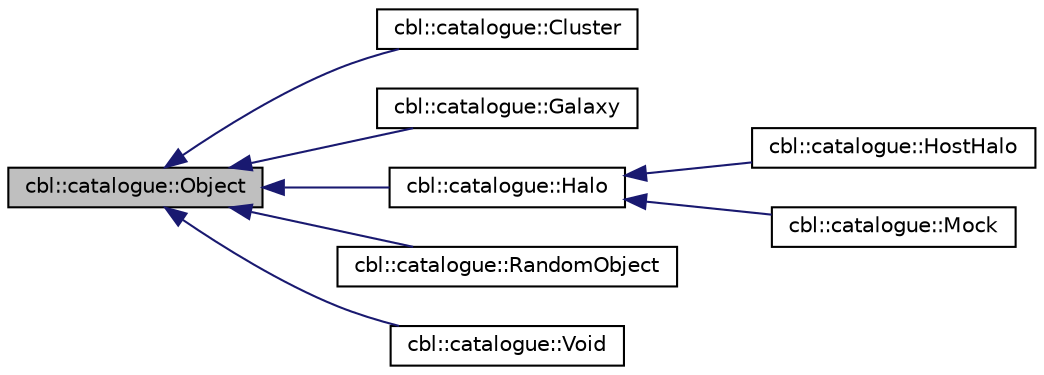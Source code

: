 digraph "cbl::catalogue::Object"
{
  edge [fontname="Helvetica",fontsize="10",labelfontname="Helvetica",labelfontsize="10"];
  node [fontname="Helvetica",fontsize="10",shape=record];
  rankdir="LR";
  Node0 [label="cbl::catalogue::Object",height=0.2,width=0.4,color="black", fillcolor="grey75", style="filled", fontcolor="black"];
  Node0 -> Node1 [dir="back",color="midnightblue",fontsize="10",style="solid",fontname="Helvetica"];
  Node1 [label="cbl::catalogue::Cluster",height=0.2,width=0.4,color="black", fillcolor="white", style="filled",URL="$d9/db7/classcbl_1_1catalogue_1_1Cluster.html",tooltip="The class Cluster. "];
  Node0 -> Node2 [dir="back",color="midnightblue",fontsize="10",style="solid",fontname="Helvetica"];
  Node2 [label="cbl::catalogue::Galaxy",height=0.2,width=0.4,color="black", fillcolor="white", style="filled",URL="$df/d29/classcbl_1_1catalogue_1_1Galaxy.html",tooltip="The class Galaxy. "];
  Node0 -> Node3 [dir="back",color="midnightblue",fontsize="10",style="solid",fontname="Helvetica"];
  Node3 [label="cbl::catalogue::Halo",height=0.2,width=0.4,color="black", fillcolor="white", style="filled",URL="$db/d9f/classcbl_1_1catalogue_1_1Halo.html",tooltip="The class Halo. "];
  Node3 -> Node4 [dir="back",color="midnightblue",fontsize="10",style="solid",fontname="Helvetica"];
  Node4 [label="cbl::catalogue::HostHalo",height=0.2,width=0.4,color="black", fillcolor="white", style="filled",URL="$dc/d9f/classcbl_1_1catalogue_1_1HostHalo.html",tooltip="The class HostHalo. "];
  Node3 -> Node5 [dir="back",color="midnightblue",fontsize="10",style="solid",fontname="Helvetica"];
  Node5 [label="cbl::catalogue::Mock",height=0.2,width=0.4,color="black", fillcolor="white", style="filled",URL="$d2/dd7/classcbl_1_1catalogue_1_1Mock.html",tooltip="The class Mock. "];
  Node0 -> Node6 [dir="back",color="midnightblue",fontsize="10",style="solid",fontname="Helvetica"];
  Node6 [label="cbl::catalogue::RandomObject",height=0.2,width=0.4,color="black", fillcolor="white", style="filled",URL="$df/d01/classcbl_1_1catalogue_1_1RandomObject.html",tooltip="The class RandomObject. "];
  Node0 -> Node7 [dir="back",color="midnightblue",fontsize="10",style="solid",fontname="Helvetica"];
  Node7 [label="cbl::catalogue::Void",height=0.2,width=0.4,color="black", fillcolor="white", style="filled",URL="$de/d88/classcbl_1_1catalogue_1_1Void.html",tooltip="The class Void. "];
}

